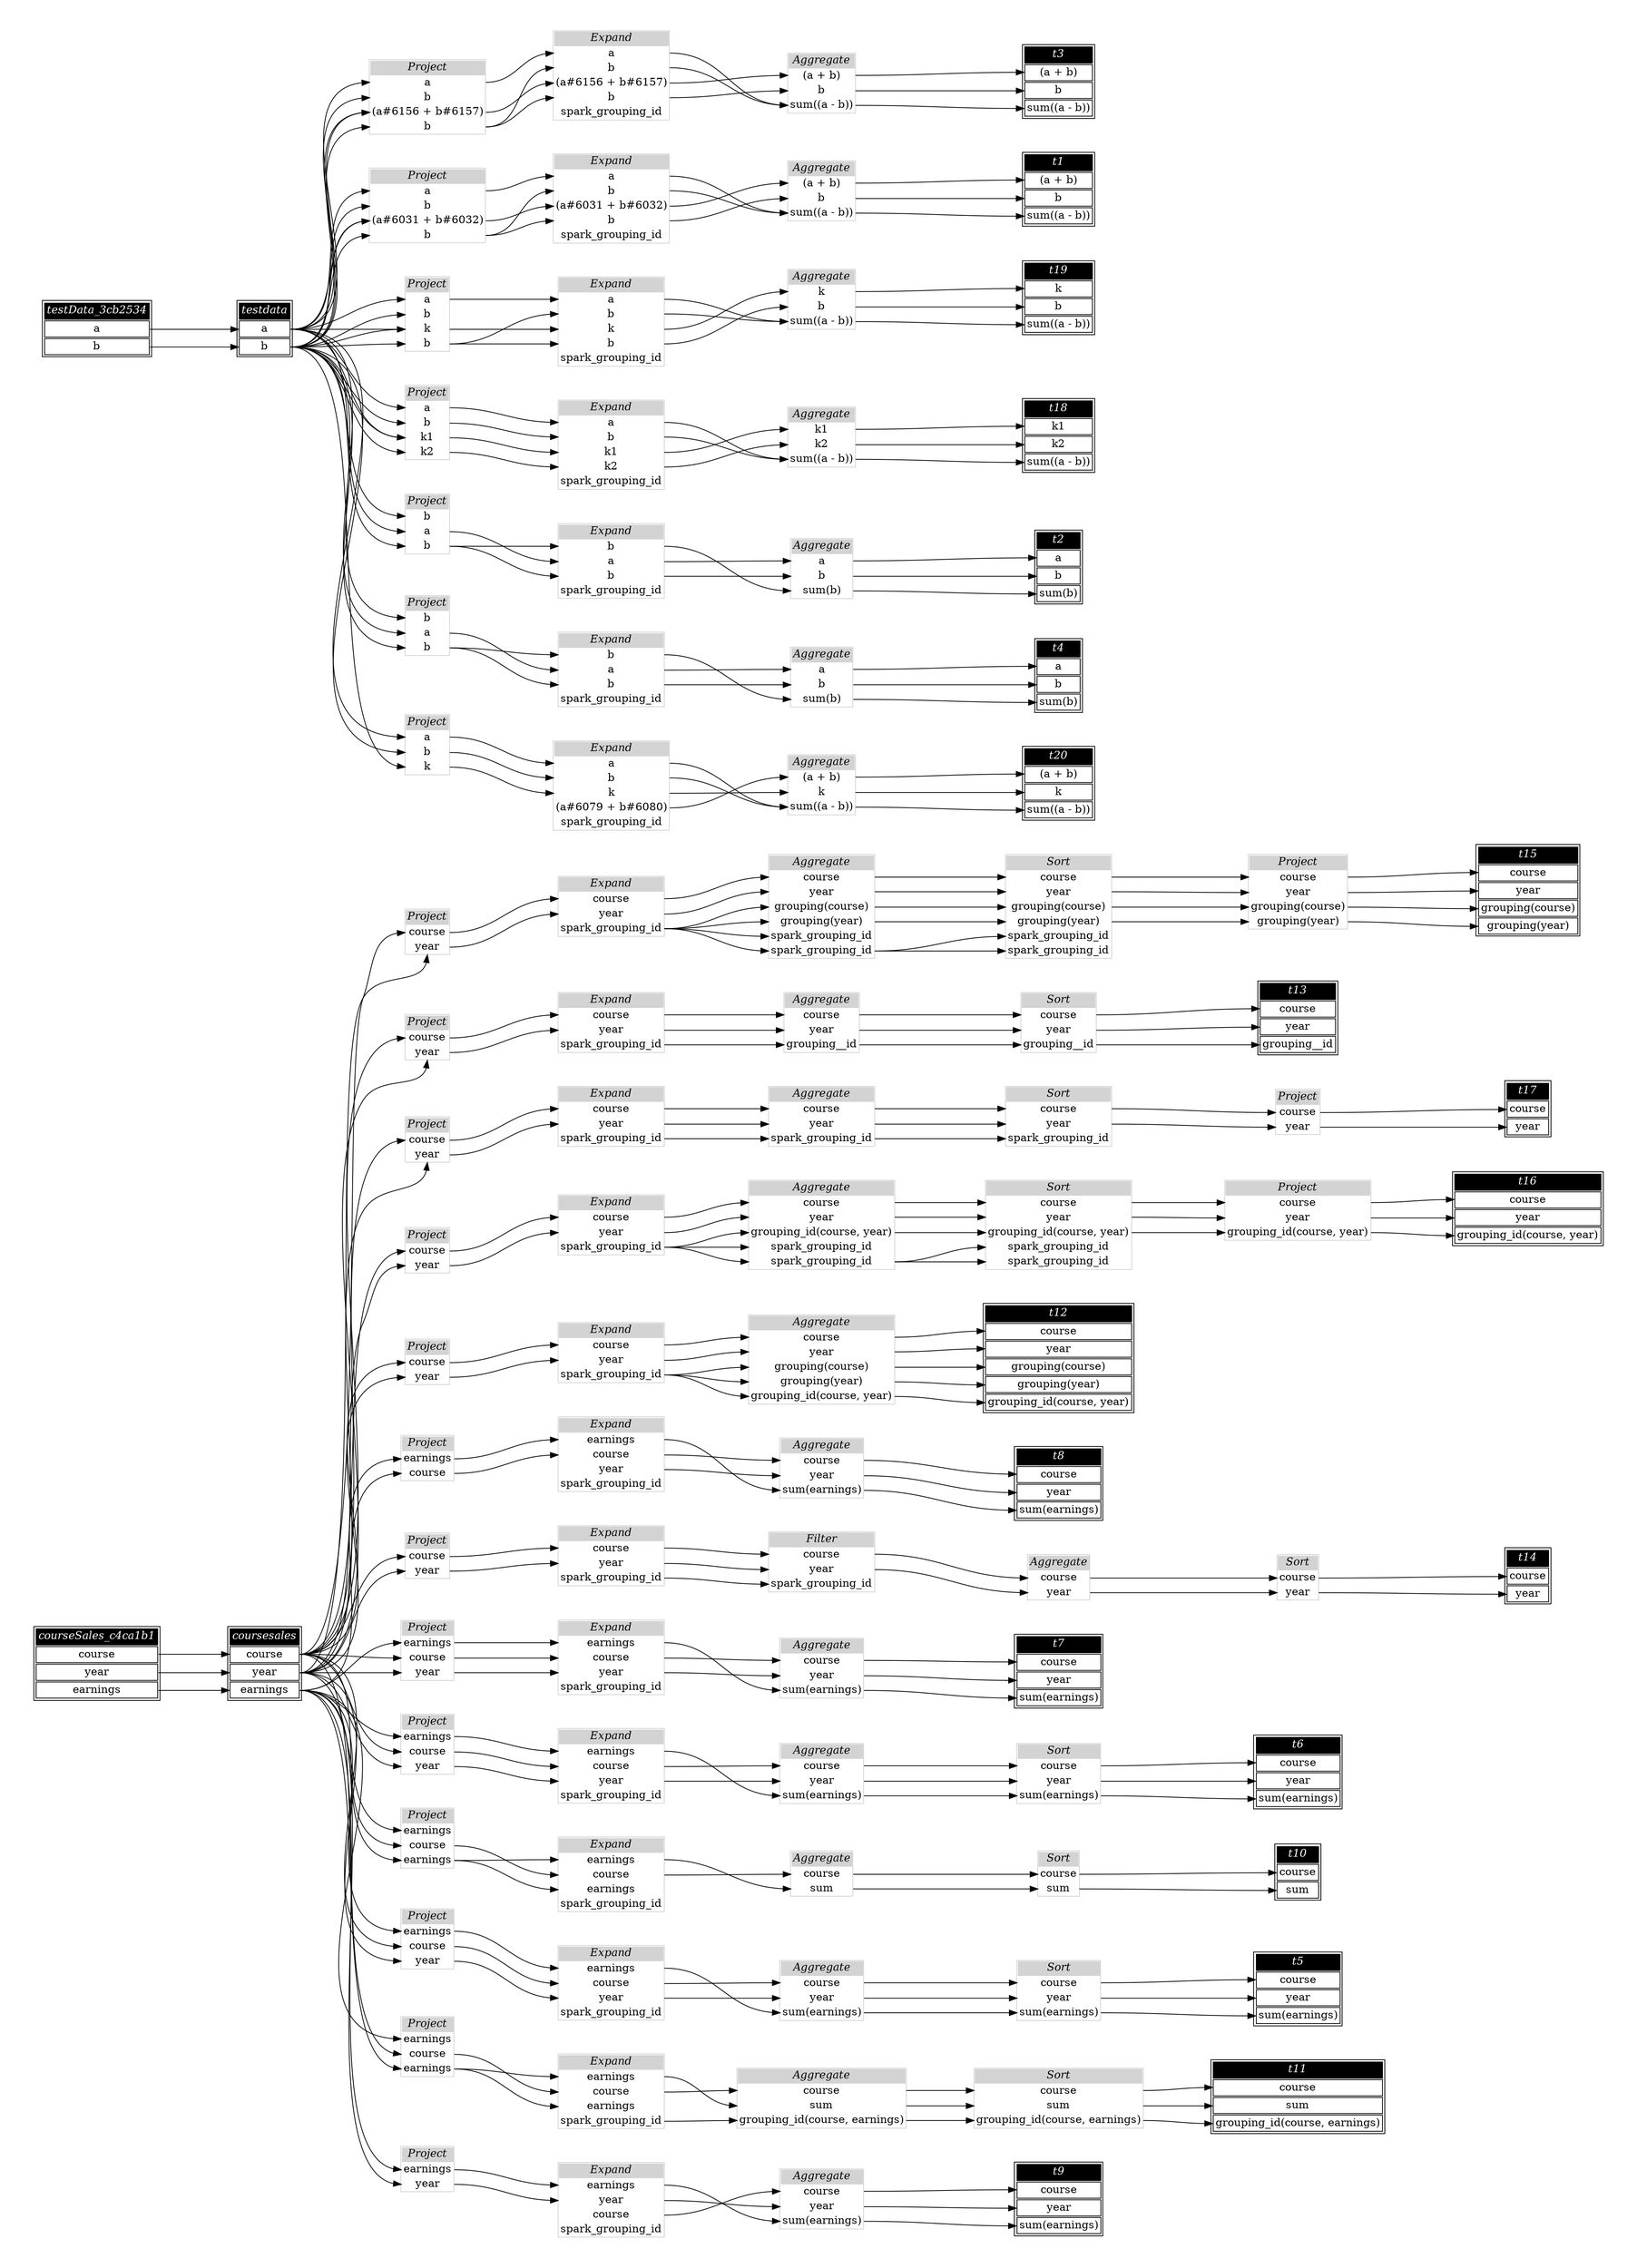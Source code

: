 // Automatically generated by SQLFlowTestSuite


digraph {
  graph [pad="0.5" nodesep="0.5" ranksep="1" fontname="Helvetica" rankdir=LR];
  node [shape=plaintext]

  
"Aggregate_05e5855" [label=<
<table color="lightgray" border="1" cellborder="0" cellspacing="0">
  <tr><td bgcolor="lightgray" port="nodeName"><i>Aggregate</i></td></tr>
  <tr><td port="0">course</td></tr>
<tr><td port="1">sum</td></tr>
</table>>];
     

"Aggregate_236dd4b" [label=<
<table color="lightgray" border="1" cellborder="0" cellspacing="0">
  <tr><td bgcolor="lightgray" port="nodeName"><i>Aggregate</i></td></tr>
  <tr><td port="0">course</td></tr>
<tr><td port="1">year</td></tr>
<tr><td port="2">sum(earnings)</td></tr>
</table>>];
     

"Aggregate_41f8f7e" [label=<
<table color="lightgray" border="1" cellborder="0" cellspacing="0">
  <tr><td bgcolor="lightgray" port="nodeName"><i>Aggregate</i></td></tr>
  <tr><td port="0">(a + b)</td></tr>
<tr><td port="1">b</td></tr>
<tr><td port="2">sum((a - b))</td></tr>
</table>>];
     

"Aggregate_4ed45e2" [label=<
<table color="lightgray" border="1" cellborder="0" cellspacing="0">
  <tr><td bgcolor="lightgray" port="nodeName"><i>Aggregate</i></td></tr>
  <tr><td port="0">course</td></tr>
<tr><td port="1">year</td></tr>
<tr><td port="2">sum(earnings)</td></tr>
</table>>];
     

"Aggregate_52f9337" [label=<
<table color="lightgray" border="1" cellborder="0" cellspacing="0">
  <tr><td bgcolor="lightgray" port="nodeName"><i>Aggregate</i></td></tr>
  <tr><td port="0">course</td></tr>
<tr><td port="1">year</td></tr>
<tr><td port="2">spark_grouping_id</td></tr>
</table>>];
     

"Aggregate_53ce552" [label=<
<table color="lightgray" border="1" cellborder="0" cellspacing="0">
  <tr><td bgcolor="lightgray" port="nodeName"><i>Aggregate</i></td></tr>
  <tr><td port="0">course</td></tr>
<tr><td port="1">sum</td></tr>
<tr><td port="2">grouping_id(course, earnings)</td></tr>
</table>>];
     

"Aggregate_584abbc" [label=<
<table color="lightgray" border="1" cellborder="0" cellspacing="0">
  <tr><td bgcolor="lightgray" port="nodeName"><i>Aggregate</i></td></tr>
  <tr><td port="0">course</td></tr>
<tr><td port="1">year</td></tr>
<tr><td port="2">grouping_id(course, year)</td></tr>
<tr><td port="3">spark_grouping_id</td></tr>
<tr><td port="4">spark_grouping_id</td></tr>
</table>>];
     

"Aggregate_5dffcdc" [label=<
<table color="lightgray" border="1" cellborder="0" cellspacing="0">
  <tr><td bgcolor="lightgray" port="nodeName"><i>Aggregate</i></td></tr>
  <tr><td port="0">(a + b)</td></tr>
<tr><td port="1">b</td></tr>
<tr><td port="2">sum((a - b))</td></tr>
</table>>];
     

"Aggregate_65936c4" [label=<
<table color="lightgray" border="1" cellborder="0" cellspacing="0">
  <tr><td bgcolor="lightgray" port="nodeName"><i>Aggregate</i></td></tr>
  <tr><td port="0">course</td></tr>
<tr><td port="1">year</td></tr>
<tr><td port="2">grouping(course)</td></tr>
<tr><td port="3">grouping(year)</td></tr>
<tr><td port="4">grouping_id(course, year)</td></tr>
</table>>];
     

"Aggregate_72c831d" [label=<
<table color="lightgray" border="1" cellborder="0" cellspacing="0">
  <tr><td bgcolor="lightgray" port="nodeName"><i>Aggregate</i></td></tr>
  <tr><td port="0">course</td></tr>
<tr><td port="1">year</td></tr>
<tr><td port="2">grouping(course)</td></tr>
<tr><td port="3">grouping(year)</td></tr>
<tr><td port="4">spark_grouping_id</td></tr>
<tr><td port="5">spark_grouping_id</td></tr>
</table>>];
     

"Aggregate_740da36" [label=<
<table color="lightgray" border="1" cellborder="0" cellspacing="0">
  <tr><td bgcolor="lightgray" port="nodeName"><i>Aggregate</i></td></tr>
  <tr><td port="0">(a + b)</td></tr>
<tr><td port="1">k</td></tr>
<tr><td port="2">sum((a - b))</td></tr>
</table>>];
     

"Aggregate_74f5122" [label=<
<table color="lightgray" border="1" cellborder="0" cellspacing="0">
  <tr><td bgcolor="lightgray" port="nodeName"><i>Aggregate</i></td></tr>
  <tr><td port="0">course</td></tr>
<tr><td port="1">year</td></tr>
<tr><td port="2">sum(earnings)</td></tr>
</table>>];
     

"Aggregate_831f326" [label=<
<table color="lightgray" border="1" cellborder="0" cellspacing="0">
  <tr><td bgcolor="lightgray" port="nodeName"><i>Aggregate</i></td></tr>
  <tr><td port="0">course</td></tr>
<tr><td port="1">year</td></tr>
<tr><td port="2">grouping__id</td></tr>
</table>>];
     

"Aggregate_8a6c360" [label=<
<table color="lightgray" border="1" cellborder="0" cellspacing="0">
  <tr><td bgcolor="lightgray" port="nodeName"><i>Aggregate</i></td></tr>
  <tr><td port="0">course</td></tr>
<tr><td port="1">year</td></tr>
</table>>];
     

"Aggregate_8f76945" [label=<
<table color="lightgray" border="1" cellborder="0" cellspacing="0">
  <tr><td bgcolor="lightgray" port="nodeName"><i>Aggregate</i></td></tr>
  <tr><td port="0">a</td></tr>
<tr><td port="1">b</td></tr>
<tr><td port="2">sum(b)</td></tr>
</table>>];
     

"Aggregate_c53fe57" [label=<
<table color="lightgray" border="1" cellborder="0" cellspacing="0">
  <tr><td bgcolor="lightgray" port="nodeName"><i>Aggregate</i></td></tr>
  <tr><td port="0">k1</td></tr>
<tr><td port="1">k2</td></tr>
<tr><td port="2">sum((a - b))</td></tr>
</table>>];
     

"Aggregate_cc2e835" [label=<
<table color="lightgray" border="1" cellborder="0" cellspacing="0">
  <tr><td bgcolor="lightgray" port="nodeName"><i>Aggregate</i></td></tr>
  <tr><td port="0">course</td></tr>
<tr><td port="1">year</td></tr>
<tr><td port="2">sum(earnings)</td></tr>
</table>>];
     

"Aggregate_e315445" [label=<
<table color="lightgray" border="1" cellborder="0" cellspacing="0">
  <tr><td bgcolor="lightgray" port="nodeName"><i>Aggregate</i></td></tr>
  <tr><td port="0">course</td></tr>
<tr><td port="1">year</td></tr>
<tr><td port="2">sum(earnings)</td></tr>
</table>>];
     

"Aggregate_e372171" [label=<
<table color="lightgray" border="1" cellborder="0" cellspacing="0">
  <tr><td bgcolor="lightgray" port="nodeName"><i>Aggregate</i></td></tr>
  <tr><td port="0">k</td></tr>
<tr><td port="1">b</td></tr>
<tr><td port="2">sum((a - b))</td></tr>
</table>>];
     

"Aggregate_f18eee8" [label=<
<table color="lightgray" border="1" cellborder="0" cellspacing="0">
  <tr><td bgcolor="lightgray" port="nodeName"><i>Aggregate</i></td></tr>
  <tr><td port="0">a</td></tr>
<tr><td port="1">b</td></tr>
<tr><td port="2">sum(b)</td></tr>
</table>>];
     

"Expand_16fefdf" [label=<
<table color="lightgray" border="1" cellborder="0" cellspacing="0">
  <tr><td bgcolor="lightgray" port="nodeName"><i>Expand</i></td></tr>
  <tr><td port="0">course</td></tr>
<tr><td port="1">year</td></tr>
<tr><td port="2">spark_grouping_id</td></tr>
</table>>];
     

"Expand_3820d04" [label=<
<table color="lightgray" border="1" cellborder="0" cellspacing="0">
  <tr><td bgcolor="lightgray" port="nodeName"><i>Expand</i></td></tr>
  <tr><td port="0">b</td></tr>
<tr><td port="1">a</td></tr>
<tr><td port="2">b</td></tr>
<tr><td port="3">spark_grouping_id</td></tr>
</table>>];
     

"Expand_38f0be2" [label=<
<table color="lightgray" border="1" cellborder="0" cellspacing="0">
  <tr><td bgcolor="lightgray" port="nodeName"><i>Expand</i></td></tr>
  <tr><td port="0">earnings</td></tr>
<tr><td port="1">course</td></tr>
<tr><td port="2">earnings</td></tr>
<tr><td port="3">spark_grouping_id</td></tr>
</table>>];
     

"Expand_42e5c74" [label=<
<table color="lightgray" border="1" cellborder="0" cellspacing="0">
  <tr><td bgcolor="lightgray" port="nodeName"><i>Expand</i></td></tr>
  <tr><td port="0">a</td></tr>
<tr><td port="1">b</td></tr>
<tr><td port="2">k</td></tr>
<tr><td port="3">(a#6079 + b#6080)</td></tr>
<tr><td port="4">spark_grouping_id</td></tr>
</table>>];
     

"Expand_51574c1" [label=<
<table color="lightgray" border="1" cellborder="0" cellspacing="0">
  <tr><td bgcolor="lightgray" port="nodeName"><i>Expand</i></td></tr>
  <tr><td port="0">a</td></tr>
<tr><td port="1">b</td></tr>
<tr><td port="2">(a#6031 + b#6032)</td></tr>
<tr><td port="3">b</td></tr>
<tr><td port="4">spark_grouping_id</td></tr>
</table>>];
     

"Expand_5d5349c" [label=<
<table color="lightgray" border="1" cellborder="0" cellspacing="0">
  <tr><td bgcolor="lightgray" port="nodeName"><i>Expand</i></td></tr>
  <tr><td port="0">earnings</td></tr>
<tr><td port="1">year</td></tr>
<tr><td port="2">course</td></tr>
<tr><td port="3">spark_grouping_id</td></tr>
</table>>];
     

"Expand_6480479" [label=<
<table color="lightgray" border="1" cellborder="0" cellspacing="0">
  <tr><td bgcolor="lightgray" port="nodeName"><i>Expand</i></td></tr>
  <tr><td port="0">earnings</td></tr>
<tr><td port="1">course</td></tr>
<tr><td port="2">earnings</td></tr>
<tr><td port="3">spark_grouping_id</td></tr>
</table>>];
     

"Expand_6bcfb87" [label=<
<table color="lightgray" border="1" cellborder="0" cellspacing="0">
  <tr><td bgcolor="lightgray" port="nodeName"><i>Expand</i></td></tr>
  <tr><td port="0">earnings</td></tr>
<tr><td port="1">course</td></tr>
<tr><td port="2">year</td></tr>
<tr><td port="3">spark_grouping_id</td></tr>
</table>>];
     

"Expand_6f706de" [label=<
<table color="lightgray" border="1" cellborder="0" cellspacing="0">
  <tr><td bgcolor="lightgray" port="nodeName"><i>Expand</i></td></tr>
  <tr><td port="0">a</td></tr>
<tr><td port="1">b</td></tr>
<tr><td port="2">k1</td></tr>
<tr><td port="3">k2</td></tr>
<tr><td port="4">spark_grouping_id</td></tr>
</table>>];
     

"Expand_7c29118" [label=<
<table color="lightgray" border="1" cellborder="0" cellspacing="0">
  <tr><td bgcolor="lightgray" port="nodeName"><i>Expand</i></td></tr>
  <tr><td port="0">earnings</td></tr>
<tr><td port="1">course</td></tr>
<tr><td port="2">year</td></tr>
<tr><td port="3">spark_grouping_id</td></tr>
</table>>];
     

"Expand_7c2dbbe" [label=<
<table color="lightgray" border="1" cellborder="0" cellspacing="0">
  <tr><td bgcolor="lightgray" port="nodeName"><i>Expand</i></td></tr>
  <tr><td port="0">course</td></tr>
<tr><td port="1">year</td></tr>
<tr><td port="2">spark_grouping_id</td></tr>
</table>>];
     

"Expand_82a7811" [label=<
<table color="lightgray" border="1" cellborder="0" cellspacing="0">
  <tr><td bgcolor="lightgray" port="nodeName"><i>Expand</i></td></tr>
  <tr><td port="0">course</td></tr>
<tr><td port="1">year</td></tr>
<tr><td port="2">spark_grouping_id</td></tr>
</table>>];
     

"Expand_9f56288" [label=<
<table color="lightgray" border="1" cellborder="0" cellspacing="0">
  <tr><td bgcolor="lightgray" port="nodeName"><i>Expand</i></td></tr>
  <tr><td port="0">course</td></tr>
<tr><td port="1">year</td></tr>
<tr><td port="2">spark_grouping_id</td></tr>
</table>>];
     

"Expand_bceb271" [label=<
<table color="lightgray" border="1" cellborder="0" cellspacing="0">
  <tr><td bgcolor="lightgray" port="nodeName"><i>Expand</i></td></tr>
  <tr><td port="0">earnings</td></tr>
<tr><td port="1">course</td></tr>
<tr><td port="2">year</td></tr>
<tr><td port="3">spark_grouping_id</td></tr>
</table>>];
     

"Expand_d698612" [label=<
<table color="lightgray" border="1" cellborder="0" cellspacing="0">
  <tr><td bgcolor="lightgray" port="nodeName"><i>Expand</i></td></tr>
  <tr><td port="0">a</td></tr>
<tr><td port="1">b</td></tr>
<tr><td port="2">k</td></tr>
<tr><td port="3">b</td></tr>
<tr><td port="4">spark_grouping_id</td></tr>
</table>>];
     

"Expand_da4d23b" [label=<
<table color="lightgray" border="1" cellborder="0" cellspacing="0">
  <tr><td bgcolor="lightgray" port="nodeName"><i>Expand</i></td></tr>
  <tr><td port="0">a</td></tr>
<tr><td port="1">b</td></tr>
<tr><td port="2">(a#6156 + b#6157)</td></tr>
<tr><td port="3">b</td></tr>
<tr><td port="4">spark_grouping_id</td></tr>
</table>>];
     

"Expand_f3ed4e4" [label=<
<table color="lightgray" border="1" cellborder="0" cellspacing="0">
  <tr><td bgcolor="lightgray" port="nodeName"><i>Expand</i></td></tr>
  <tr><td port="0">course</td></tr>
<tr><td port="1">year</td></tr>
<tr><td port="2">spark_grouping_id</td></tr>
</table>>];
     

"Expand_f4ede8a" [label=<
<table color="lightgray" border="1" cellborder="0" cellspacing="0">
  <tr><td bgcolor="lightgray" port="nodeName"><i>Expand</i></td></tr>
  <tr><td port="0">earnings</td></tr>
<tr><td port="1">course</td></tr>
<tr><td port="2">year</td></tr>
<tr><td port="3">spark_grouping_id</td></tr>
</table>>];
     

"Expand_fa50dd4" [label=<
<table color="lightgray" border="1" cellborder="0" cellspacing="0">
  <tr><td bgcolor="lightgray" port="nodeName"><i>Expand</i></td></tr>
  <tr><td port="0">b</td></tr>
<tr><td port="1">a</td></tr>
<tr><td port="2">b</td></tr>
<tr><td port="3">spark_grouping_id</td></tr>
</table>>];
     

"Expand_fc51a68" [label=<
<table color="lightgray" border="1" cellborder="0" cellspacing="0">
  <tr><td bgcolor="lightgray" port="nodeName"><i>Expand</i></td></tr>
  <tr><td port="0">course</td></tr>
<tr><td port="1">year</td></tr>
<tr><td port="2">spark_grouping_id</td></tr>
</table>>];
     

"Filter_ce72cba" [label=<
<table color="lightgray" border="1" cellborder="0" cellspacing="0">
  <tr><td bgcolor="lightgray" port="nodeName"><i>Filter</i></td></tr>
  <tr><td port="0">course</td></tr>
<tr><td port="1">year</td></tr>
<tr><td port="2">spark_grouping_id</td></tr>
</table>>];
     

"Project_013ce7c" [label=<
<table color="lightgray" border="1" cellborder="0" cellspacing="0">
  <tr><td bgcolor="lightgray" port="nodeName"><i>Project</i></td></tr>
  <tr><td port="0">course</td></tr>
<tr><td port="1">year</td></tr>
</table>>];
     

"Project_2f0b661" [label=<
<table color="lightgray" border="1" cellborder="0" cellspacing="0">
  <tr><td bgcolor="lightgray" port="nodeName"><i>Project</i></td></tr>
  <tr><td port="0">course</td></tr>
<tr><td port="1">year</td></tr>
<tr><td port="2">grouping(course)</td></tr>
<tr><td port="3">grouping(year)</td></tr>
</table>>];
     

"Project_3077680" [label=<
<table color="lightgray" border="1" cellborder="0" cellspacing="0">
  <tr><td bgcolor="lightgray" port="nodeName"><i>Project</i></td></tr>
  <tr><td port="0">a</td></tr>
<tr><td port="1">b</td></tr>
<tr><td port="2">(a#6156 + b#6157)</td></tr>
<tr><td port="3">b</td></tr>
</table>>];
     

"Project_34612e6" [label=<
<table color="lightgray" border="1" cellborder="0" cellspacing="0">
  <tr><td bgcolor="lightgray" port="nodeName"><i>Project</i></td></tr>
  <tr><td port="0">course</td></tr>
<tr><td port="1">year</td></tr>
<tr><td port="2">grouping_id(course, year)</td></tr>
</table>>];
     

"Project_3507ea7" [label=<
<table color="lightgray" border="1" cellborder="0" cellspacing="0">
  <tr><td bgcolor="lightgray" port="nodeName"><i>Project</i></td></tr>
  <tr><td port="0">earnings</td></tr>
<tr><td port="1">course</td></tr>
<tr><td port="2">earnings</td></tr>
</table>>];
     

"Project_45987e4" [label=<
<table color="lightgray" border="1" cellborder="0" cellspacing="0">
  <tr><td bgcolor="lightgray" port="nodeName"><i>Project</i></td></tr>
  <tr><td port="0">a</td></tr>
<tr><td port="1">b</td></tr>
<tr><td port="2">(a#6031 + b#6032)</td></tr>
<tr><td port="3">b</td></tr>
</table>>];
     

"Project_4bf8a42" [label=<
<table color="lightgray" border="1" cellborder="0" cellspacing="0">
  <tr><td bgcolor="lightgray" port="nodeName"><i>Project</i></td></tr>
  <tr><td port="0">earnings</td></tr>
<tr><td port="1">course</td></tr>
</table>>];
     

"Project_5e47247" [label=<
<table color="lightgray" border="1" cellborder="0" cellspacing="0">
  <tr><td bgcolor="lightgray" port="nodeName"><i>Project</i></td></tr>
  <tr><td port="0">course</td></tr>
<tr><td port="1">year</td></tr>
</table>>];
     

"Project_64ddb27" [label=<
<table color="lightgray" border="1" cellborder="0" cellspacing="0">
  <tr><td bgcolor="lightgray" port="nodeName"><i>Project</i></td></tr>
  <tr><td port="0">a</td></tr>
<tr><td port="1">b</td></tr>
<tr><td port="2">k</td></tr>
<tr><td port="3">b</td></tr>
</table>>];
     

"Project_680486f" [label=<
<table color="lightgray" border="1" cellborder="0" cellspacing="0">
  <tr><td bgcolor="lightgray" port="nodeName"><i>Project</i></td></tr>
  <tr><td port="0">earnings</td></tr>
<tr><td port="1">course</td></tr>
<tr><td port="2">year</td></tr>
</table>>];
     

"Project_7ac8700" [label=<
<table color="lightgray" border="1" cellborder="0" cellspacing="0">
  <tr><td bgcolor="lightgray" port="nodeName"><i>Project</i></td></tr>
  <tr><td port="0">course</td></tr>
<tr><td port="1">year</td></tr>
</table>>];
     

"Project_85a6f4b" [label=<
<table color="lightgray" border="1" cellborder="0" cellspacing="0">
  <tr><td bgcolor="lightgray" port="nodeName"><i>Project</i></td></tr>
  <tr><td port="0">course</td></tr>
<tr><td port="1">year</td></tr>
</table>>];
     

"Project_85f3c23" [label=<
<table color="lightgray" border="1" cellborder="0" cellspacing="0">
  <tr><td bgcolor="lightgray" port="nodeName"><i>Project</i></td></tr>
  <tr><td port="0">earnings</td></tr>
<tr><td port="1">course</td></tr>
<tr><td port="2">earnings</td></tr>
</table>>];
     

"Project_86b3607" [label=<
<table color="lightgray" border="1" cellborder="0" cellspacing="0">
  <tr><td bgcolor="lightgray" port="nodeName"><i>Project</i></td></tr>
  <tr><td port="0">a</td></tr>
<tr><td port="1">b</td></tr>
<tr><td port="2">k1</td></tr>
<tr><td port="3">k2</td></tr>
</table>>];
     

"Project_9187e2e" [label=<
<table color="lightgray" border="1" cellborder="0" cellspacing="0">
  <tr><td bgcolor="lightgray" port="nodeName"><i>Project</i></td></tr>
  <tr><td port="0">course</td></tr>
<tr><td port="1">year</td></tr>
</table>>];
     

"Project_9c4fe99" [label=<
<table color="lightgray" border="1" cellborder="0" cellspacing="0">
  <tr><td bgcolor="lightgray" port="nodeName"><i>Project</i></td></tr>
  <tr><td port="0">course</td></tr>
<tr><td port="1">year</td></tr>
</table>>];
     

"Project_a075c33" [label=<
<table color="lightgray" border="1" cellborder="0" cellspacing="0">
  <tr><td bgcolor="lightgray" port="nodeName"><i>Project</i></td></tr>
  <tr><td port="0">earnings</td></tr>
<tr><td port="1">course</td></tr>
<tr><td port="2">year</td></tr>
</table>>];
     

"Project_b6a1362" [label=<
<table color="lightgray" border="1" cellborder="0" cellspacing="0">
  <tr><td bgcolor="lightgray" port="nodeName"><i>Project</i></td></tr>
  <tr><td port="0">course</td></tr>
<tr><td port="1">year</td></tr>
</table>>];
     

"Project_cd4eda3" [label=<
<table color="lightgray" border="1" cellborder="0" cellspacing="0">
  <tr><td bgcolor="lightgray" port="nodeName"><i>Project</i></td></tr>
  <tr><td port="0">b</td></tr>
<tr><td port="1">a</td></tr>
<tr><td port="2">b</td></tr>
</table>>];
     

"Project_ce010d5" [label=<
<table color="lightgray" border="1" cellborder="0" cellspacing="0">
  <tr><td bgcolor="lightgray" port="nodeName"><i>Project</i></td></tr>
  <tr><td port="0">earnings</td></tr>
<tr><td port="1">course</td></tr>
<tr><td port="2">year</td></tr>
</table>>];
     

"Project_e4cfebf" [label=<
<table color="lightgray" border="1" cellborder="0" cellspacing="0">
  <tr><td bgcolor="lightgray" port="nodeName"><i>Project</i></td></tr>
  <tr><td port="0">earnings</td></tr>
<tr><td port="1">year</td></tr>
</table>>];
     

"Project_eefc8a3" [label=<
<table color="lightgray" border="1" cellborder="0" cellspacing="0">
  <tr><td bgcolor="lightgray" port="nodeName"><i>Project</i></td></tr>
  <tr><td port="0">b</td></tr>
<tr><td port="1">a</td></tr>
<tr><td port="2">b</td></tr>
</table>>];
     

"Project_f9741f2" [label=<
<table color="lightgray" border="1" cellborder="0" cellspacing="0">
  <tr><td bgcolor="lightgray" port="nodeName"><i>Project</i></td></tr>
  <tr><td port="0">a</td></tr>
<tr><td port="1">b</td></tr>
<tr><td port="2">k</td></tr>
</table>>];
     

"Sort_201af2e" [label=<
<table color="lightgray" border="1" cellborder="0" cellspacing="0">
  <tr><td bgcolor="lightgray" port="nodeName"><i>Sort</i></td></tr>
  <tr><td port="0">course</td></tr>
<tr><td port="1">year</td></tr>
<tr><td port="2">spark_grouping_id</td></tr>
</table>>];
     

"Sort_34ca3d9" [label=<
<table color="lightgray" border="1" cellborder="0" cellspacing="0">
  <tr><td bgcolor="lightgray" port="nodeName"><i>Sort</i></td></tr>
  <tr><td port="0">course</td></tr>
<tr><td port="1">sum</td></tr>
<tr><td port="2">grouping_id(course, earnings)</td></tr>
</table>>];
     

"Sort_89222f5" [label=<
<table color="lightgray" border="1" cellborder="0" cellspacing="0">
  <tr><td bgcolor="lightgray" port="nodeName"><i>Sort</i></td></tr>
  <tr><td port="0">course</td></tr>
<tr><td port="1">year</td></tr>
<tr><td port="2">sum(earnings)</td></tr>
</table>>];
     

"Sort_96fc9d4" [label=<
<table color="lightgray" border="1" cellborder="0" cellspacing="0">
  <tr><td bgcolor="lightgray" port="nodeName"><i>Sort</i></td></tr>
  <tr><td port="0">course</td></tr>
<tr><td port="1">year</td></tr>
<tr><td port="2">grouping_id(course, year)</td></tr>
<tr><td port="3">spark_grouping_id</td></tr>
<tr><td port="4">spark_grouping_id</td></tr>
</table>>];
     

"Sort_9d6a0f6" [label=<
<table color="lightgray" border="1" cellborder="0" cellspacing="0">
  <tr><td bgcolor="lightgray" port="nodeName"><i>Sort</i></td></tr>
  <tr><td port="0">course</td></tr>
<tr><td port="1">year</td></tr>
<tr><td port="2">sum(earnings)</td></tr>
</table>>];
     

"Sort_a1cd712" [label=<
<table color="lightgray" border="1" cellborder="0" cellspacing="0">
  <tr><td bgcolor="lightgray" port="nodeName"><i>Sort</i></td></tr>
  <tr><td port="0">course</td></tr>
<tr><td port="1">year</td></tr>
<tr><td port="2">grouping__id</td></tr>
</table>>];
     

"Sort_c789ce1" [label=<
<table color="lightgray" border="1" cellborder="0" cellspacing="0">
  <tr><td bgcolor="lightgray" port="nodeName"><i>Sort</i></td></tr>
  <tr><td port="0">course</td></tr>
<tr><td port="1">year</td></tr>
<tr><td port="2">grouping(course)</td></tr>
<tr><td port="3">grouping(year)</td></tr>
<tr><td port="4">spark_grouping_id</td></tr>
<tr><td port="5">spark_grouping_id</td></tr>
</table>>];
     

"Sort_defc9d8" [label=<
<table color="lightgray" border="1" cellborder="0" cellspacing="0">
  <tr><td bgcolor="lightgray" port="nodeName"><i>Sort</i></td></tr>
  <tr><td port="0">course</td></tr>
<tr><td port="1">year</td></tr>
</table>>];
     

"Sort_e38bd82" [label=<
<table color="lightgray" border="1" cellborder="0" cellspacing="0">
  <tr><td bgcolor="lightgray" port="nodeName"><i>Sort</i></td></tr>
  <tr><td port="0">course</td></tr>
<tr><td port="1">sum</td></tr>
</table>>];
     

"courseSales_c4ca1b1" [color="black" label=<
<table>
  <tr><td bgcolor="black" port="nodeName"><i><font color="white">courseSales_c4ca1b1</font></i></td></tr>
  <tr><td port="0">course</td></tr>
<tr><td port="1">year</td></tr>
<tr><td port="2">earnings</td></tr>
</table>>];
     

"coursesales" [color="black" label=<
<table>
  <tr><td bgcolor="black" port="nodeName"><i><font color="white">coursesales</font></i></td></tr>
  <tr><td port="0">course</td></tr>
<tr><td port="1">year</td></tr>
<tr><td port="2">earnings</td></tr>
</table>>];
     

"t1" [color="black" label=<
<table>
  <tr><td bgcolor="black" port="nodeName"><i><font color="white">t1</font></i></td></tr>
  <tr><td port="0">(a + b)</td></tr>
<tr><td port="1">b</td></tr>
<tr><td port="2">sum((a - b))</td></tr>
</table>>];
     

"t10" [color="black" label=<
<table>
  <tr><td bgcolor="black" port="nodeName"><i><font color="white">t10</font></i></td></tr>
  <tr><td port="0">course</td></tr>
<tr><td port="1">sum</td></tr>
</table>>];
     

"t11" [color="black" label=<
<table>
  <tr><td bgcolor="black" port="nodeName"><i><font color="white">t11</font></i></td></tr>
  <tr><td port="0">course</td></tr>
<tr><td port="1">sum</td></tr>
<tr><td port="2">grouping_id(course, earnings)</td></tr>
</table>>];
     

"t12" [color="black" label=<
<table>
  <tr><td bgcolor="black" port="nodeName"><i><font color="white">t12</font></i></td></tr>
  <tr><td port="0">course</td></tr>
<tr><td port="1">year</td></tr>
<tr><td port="2">grouping(course)</td></tr>
<tr><td port="3">grouping(year)</td></tr>
<tr><td port="4">grouping_id(course, year)</td></tr>
</table>>];
     

"t13" [color="black" label=<
<table>
  <tr><td bgcolor="black" port="nodeName"><i><font color="white">t13</font></i></td></tr>
  <tr><td port="0">course</td></tr>
<tr><td port="1">year</td></tr>
<tr><td port="2">grouping__id</td></tr>
</table>>];
     

"t14" [color="black" label=<
<table>
  <tr><td bgcolor="black" port="nodeName"><i><font color="white">t14</font></i></td></tr>
  <tr><td port="0">course</td></tr>
<tr><td port="1">year</td></tr>
</table>>];
     

"t15" [color="black" label=<
<table>
  <tr><td bgcolor="black" port="nodeName"><i><font color="white">t15</font></i></td></tr>
  <tr><td port="0">course</td></tr>
<tr><td port="1">year</td></tr>
<tr><td port="2">grouping(course)</td></tr>
<tr><td port="3">grouping(year)</td></tr>
</table>>];
     

"t16" [color="black" label=<
<table>
  <tr><td bgcolor="black" port="nodeName"><i><font color="white">t16</font></i></td></tr>
  <tr><td port="0">course</td></tr>
<tr><td port="1">year</td></tr>
<tr><td port="2">grouping_id(course, year)</td></tr>
</table>>];
     

"t17" [color="black" label=<
<table>
  <tr><td bgcolor="black" port="nodeName"><i><font color="white">t17</font></i></td></tr>
  <tr><td port="0">course</td></tr>
<tr><td port="1">year</td></tr>
</table>>];
     

"t18" [color="black" label=<
<table>
  <tr><td bgcolor="black" port="nodeName"><i><font color="white">t18</font></i></td></tr>
  <tr><td port="0">k1</td></tr>
<tr><td port="1">k2</td></tr>
<tr><td port="2">sum((a - b))</td></tr>
</table>>];
     

"t19" [color="black" label=<
<table>
  <tr><td bgcolor="black" port="nodeName"><i><font color="white">t19</font></i></td></tr>
  <tr><td port="0">k</td></tr>
<tr><td port="1">b</td></tr>
<tr><td port="2">sum((a - b))</td></tr>
</table>>];
     

"t2" [color="black" label=<
<table>
  <tr><td bgcolor="black" port="nodeName"><i><font color="white">t2</font></i></td></tr>
  <tr><td port="0">a</td></tr>
<tr><td port="1">b</td></tr>
<tr><td port="2">sum(b)</td></tr>
</table>>];
     

"t20" [color="black" label=<
<table>
  <tr><td bgcolor="black" port="nodeName"><i><font color="white">t20</font></i></td></tr>
  <tr><td port="0">(a + b)</td></tr>
<tr><td port="1">k</td></tr>
<tr><td port="2">sum((a - b))</td></tr>
</table>>];
     

"t3" [color="black" label=<
<table>
  <tr><td bgcolor="black" port="nodeName"><i><font color="white">t3</font></i></td></tr>
  <tr><td port="0">(a + b)</td></tr>
<tr><td port="1">b</td></tr>
<tr><td port="2">sum((a - b))</td></tr>
</table>>];
     

"t4" [color="black" label=<
<table>
  <tr><td bgcolor="black" port="nodeName"><i><font color="white">t4</font></i></td></tr>
  <tr><td port="0">a</td></tr>
<tr><td port="1">b</td></tr>
<tr><td port="2">sum(b)</td></tr>
</table>>];
     

"t5" [color="black" label=<
<table>
  <tr><td bgcolor="black" port="nodeName"><i><font color="white">t5</font></i></td></tr>
  <tr><td port="0">course</td></tr>
<tr><td port="1">year</td></tr>
<tr><td port="2">sum(earnings)</td></tr>
</table>>];
     

"t6" [color="black" label=<
<table>
  <tr><td bgcolor="black" port="nodeName"><i><font color="white">t6</font></i></td></tr>
  <tr><td port="0">course</td></tr>
<tr><td port="1">year</td></tr>
<tr><td port="2">sum(earnings)</td></tr>
</table>>];
     

"t7" [color="black" label=<
<table>
  <tr><td bgcolor="black" port="nodeName"><i><font color="white">t7</font></i></td></tr>
  <tr><td port="0">course</td></tr>
<tr><td port="1">year</td></tr>
<tr><td port="2">sum(earnings)</td></tr>
</table>>];
     

"t8" [color="black" label=<
<table>
  <tr><td bgcolor="black" port="nodeName"><i><font color="white">t8</font></i></td></tr>
  <tr><td port="0">course</td></tr>
<tr><td port="1">year</td></tr>
<tr><td port="2">sum(earnings)</td></tr>
</table>>];
     

"t9" [color="black" label=<
<table>
  <tr><td bgcolor="black" port="nodeName"><i><font color="white">t9</font></i></td></tr>
  <tr><td port="0">course</td></tr>
<tr><td port="1">year</td></tr>
<tr><td port="2">sum(earnings)</td></tr>
</table>>];
     

"testData_3cb2534" [color="black" label=<
<table>
  <tr><td bgcolor="black" port="nodeName"><i><font color="white">testData_3cb2534</font></i></td></tr>
  <tr><td port="0">a</td></tr>
<tr><td port="1">b</td></tr>
</table>>];
     

"testdata" [color="black" label=<
<table>
  <tr><td bgcolor="black" port="nodeName"><i><font color="white">testdata</font></i></td></tr>
  <tr><td port="0">a</td></tr>
<tr><td port="1">b</td></tr>
</table>>];
     
  "Aggregate_05e5855":0 -> "Sort_e38bd82":0;
"Aggregate_05e5855":1 -> "Sort_e38bd82":1;
"Aggregate_236dd4b":0 -> "Sort_89222f5":0;
"Aggregate_236dd4b":1 -> "Sort_89222f5":1;
"Aggregate_236dd4b":2 -> "Sort_89222f5":2;
"Aggregate_41f8f7e":0 -> "t3":0;
"Aggregate_41f8f7e":1 -> "t3":1;
"Aggregate_41f8f7e":2 -> "t3":2;
"Aggregate_4ed45e2":0 -> "t9":0;
"Aggregate_4ed45e2":1 -> "t9":1;
"Aggregate_4ed45e2":2 -> "t9":2;
"Aggregate_52f9337":0 -> "Sort_201af2e":0;
"Aggregate_52f9337":1 -> "Sort_201af2e":1;
"Aggregate_52f9337":2 -> "Sort_201af2e":2;
"Aggregate_53ce552":0 -> "Sort_34ca3d9":0;
"Aggregate_53ce552":1 -> "Sort_34ca3d9":1;
"Aggregate_53ce552":2 -> "Sort_34ca3d9":2;
"Aggregate_584abbc":0 -> "Sort_96fc9d4":0;
"Aggregate_584abbc":1 -> "Sort_96fc9d4":1;
"Aggregate_584abbc":2 -> "Sort_96fc9d4":2;
"Aggregate_584abbc":4 -> "Sort_96fc9d4":3;
"Aggregate_584abbc":4 -> "Sort_96fc9d4":4;
"Aggregate_5dffcdc":0 -> "t1":0;
"Aggregate_5dffcdc":1 -> "t1":1;
"Aggregate_5dffcdc":2 -> "t1":2;
"Aggregate_65936c4":0 -> "t12":0;
"Aggregate_65936c4":1 -> "t12":1;
"Aggregate_65936c4":2 -> "t12":2;
"Aggregate_65936c4":3 -> "t12":3;
"Aggregate_65936c4":4 -> "t12":4;
"Aggregate_72c831d":0 -> "Sort_c789ce1":0;
"Aggregate_72c831d":1 -> "Sort_c789ce1":1;
"Aggregate_72c831d":2 -> "Sort_c789ce1":2;
"Aggregate_72c831d":3 -> "Sort_c789ce1":3;
"Aggregate_72c831d":5 -> "Sort_c789ce1":4;
"Aggregate_72c831d":5 -> "Sort_c789ce1":5;
"Aggregate_740da36":0 -> "t20":0;
"Aggregate_740da36":1 -> "t20":1;
"Aggregate_740da36":2 -> "t20":2;
"Aggregate_74f5122":0 -> "t8":0;
"Aggregate_74f5122":1 -> "t8":1;
"Aggregate_74f5122":2 -> "t8":2;
"Aggregate_831f326":0 -> "Sort_a1cd712":0;
"Aggregate_831f326":1 -> "Sort_a1cd712":1;
"Aggregate_831f326":2 -> "Sort_a1cd712":2;
"Aggregate_8a6c360":0 -> "Sort_defc9d8":0;
"Aggregate_8a6c360":1 -> "Sort_defc9d8":1;
"Aggregate_8f76945":0 -> "t4":0;
"Aggregate_8f76945":1 -> "t4":1;
"Aggregate_8f76945":2 -> "t4":2;
"Aggregate_c53fe57":0 -> "t18":0;
"Aggregate_c53fe57":1 -> "t18":1;
"Aggregate_c53fe57":2 -> "t18":2;
"Aggregate_cc2e835":0 -> "Sort_9d6a0f6":0;
"Aggregate_cc2e835":1 -> "Sort_9d6a0f6":1;
"Aggregate_cc2e835":2 -> "Sort_9d6a0f6":2;
"Aggregate_e315445":0 -> "t7":0;
"Aggregate_e315445":1 -> "t7":1;
"Aggregate_e315445":2 -> "t7":2;
"Aggregate_e372171":0 -> "t19":0;
"Aggregate_e372171":1 -> "t19":1;
"Aggregate_e372171":2 -> "t19":2;
"Aggregate_f18eee8":0 -> "t2":0;
"Aggregate_f18eee8":1 -> "t2":1;
"Aggregate_f18eee8":2 -> "t2":2;
"Expand_16fefdf":0 -> "Aggregate_72c831d":0;
"Expand_16fefdf":1 -> "Aggregate_72c831d":1;
"Expand_16fefdf":2 -> "Aggregate_72c831d":2;
"Expand_16fefdf":2 -> "Aggregate_72c831d":3;
"Expand_16fefdf":2 -> "Aggregate_72c831d":4;
"Expand_16fefdf":2 -> "Aggregate_72c831d":5;
"Expand_3820d04":0 -> "Aggregate_8f76945":2;
"Expand_3820d04":1 -> "Aggregate_8f76945":0;
"Expand_3820d04":2 -> "Aggregate_8f76945":1;
"Expand_38f0be2":0 -> "Aggregate_53ce552":1;
"Expand_38f0be2":1 -> "Aggregate_53ce552":0;
"Expand_38f0be2":3 -> "Aggregate_53ce552":2;
"Expand_42e5c74":0 -> "Aggregate_740da36":2;
"Expand_42e5c74":1 -> "Aggregate_740da36":2;
"Expand_42e5c74":2 -> "Aggregate_740da36":1;
"Expand_42e5c74":3 -> "Aggregate_740da36":0;
"Expand_51574c1":0 -> "Aggregate_5dffcdc":2;
"Expand_51574c1":1 -> "Aggregate_5dffcdc":2;
"Expand_51574c1":2 -> "Aggregate_5dffcdc":0;
"Expand_51574c1":3 -> "Aggregate_5dffcdc":1;
"Expand_5d5349c":0 -> "Aggregate_4ed45e2":2;
"Expand_5d5349c":1 -> "Aggregate_4ed45e2":1;
"Expand_5d5349c":2 -> "Aggregate_4ed45e2":0;
"Expand_6480479":0 -> "Aggregate_05e5855":1;
"Expand_6480479":1 -> "Aggregate_05e5855":0;
"Expand_6bcfb87":0 -> "Aggregate_74f5122":2;
"Expand_6bcfb87":1 -> "Aggregate_74f5122":0;
"Expand_6bcfb87":2 -> "Aggregate_74f5122":1;
"Expand_6f706de":0 -> "Aggregate_c53fe57":2;
"Expand_6f706de":1 -> "Aggregate_c53fe57":2;
"Expand_6f706de":2 -> "Aggregate_c53fe57":0;
"Expand_6f706de":3 -> "Aggregate_c53fe57":1;
"Expand_7c29118":0 -> "Aggregate_236dd4b":2;
"Expand_7c29118":1 -> "Aggregate_236dd4b":0;
"Expand_7c29118":2 -> "Aggregate_236dd4b":1;
"Expand_7c2dbbe":0 -> "Aggregate_52f9337":0;
"Expand_7c2dbbe":1 -> "Aggregate_52f9337":1;
"Expand_7c2dbbe":2 -> "Aggregate_52f9337":2;
"Expand_82a7811":0 -> "Filter_ce72cba":0;
"Expand_82a7811":1 -> "Filter_ce72cba":1;
"Expand_82a7811":2 -> "Filter_ce72cba":2;
"Expand_9f56288":0 -> "Aggregate_65936c4":0;
"Expand_9f56288":1 -> "Aggregate_65936c4":1;
"Expand_9f56288":2 -> "Aggregate_65936c4":2;
"Expand_9f56288":2 -> "Aggregate_65936c4":3;
"Expand_9f56288":2 -> "Aggregate_65936c4":4;
"Expand_bceb271":0 -> "Aggregate_cc2e835":2;
"Expand_bceb271":1 -> "Aggregate_cc2e835":0;
"Expand_bceb271":2 -> "Aggregate_cc2e835":1;
"Expand_d698612":0 -> "Aggregate_e372171":2;
"Expand_d698612":1 -> "Aggregate_e372171":2;
"Expand_d698612":2 -> "Aggregate_e372171":0;
"Expand_d698612":3 -> "Aggregate_e372171":1;
"Expand_da4d23b":0 -> "Aggregate_41f8f7e":2;
"Expand_da4d23b":1 -> "Aggregate_41f8f7e":2;
"Expand_da4d23b":2 -> "Aggregate_41f8f7e":0;
"Expand_da4d23b":3 -> "Aggregate_41f8f7e":1;
"Expand_f3ed4e4":0 -> "Aggregate_831f326":0;
"Expand_f3ed4e4":1 -> "Aggregate_831f326":1;
"Expand_f3ed4e4":2 -> "Aggregate_831f326":2;
"Expand_f4ede8a":0 -> "Aggregate_e315445":2;
"Expand_f4ede8a":1 -> "Aggregate_e315445":0;
"Expand_f4ede8a":2 -> "Aggregate_e315445":1;
"Expand_fa50dd4":0 -> "Aggregate_f18eee8":2;
"Expand_fa50dd4":1 -> "Aggregate_f18eee8":0;
"Expand_fa50dd4":2 -> "Aggregate_f18eee8":1;
"Expand_fc51a68":0 -> "Aggregate_584abbc":0;
"Expand_fc51a68":1 -> "Aggregate_584abbc":1;
"Expand_fc51a68":2 -> "Aggregate_584abbc":2;
"Expand_fc51a68":2 -> "Aggregate_584abbc":3;
"Expand_fc51a68":2 -> "Aggregate_584abbc":4;
"Filter_ce72cba":0 -> "Aggregate_8a6c360":0;
"Filter_ce72cba":1 -> "Aggregate_8a6c360":1;
"Project_013ce7c":0 -> "Expand_9f56288":0;
"Project_013ce7c":1 -> "Expand_9f56288":1;
"Project_2f0b661":0 -> "t15":0;
"Project_2f0b661":1 -> "t15":1;
"Project_2f0b661":2 -> "t15":2;
"Project_2f0b661":3 -> "t15":3;
"Project_3077680":0 -> "Expand_da4d23b":0;
"Project_3077680":2 -> "Expand_da4d23b":2;
"Project_3077680":3 -> "Expand_da4d23b":1;
"Project_3077680":3 -> "Expand_da4d23b":3;
"Project_34612e6":0 -> "t16":0;
"Project_34612e6":1 -> "t16":1;
"Project_34612e6":2 -> "t16":2;
"Project_3507ea7":1 -> "Expand_38f0be2":1;
"Project_3507ea7":2 -> "Expand_38f0be2":0;
"Project_3507ea7":2 -> "Expand_38f0be2":2;
"Project_45987e4":0 -> "Expand_51574c1":0;
"Project_45987e4":2 -> "Expand_51574c1":2;
"Project_45987e4":3 -> "Expand_51574c1":1;
"Project_45987e4":3 -> "Expand_51574c1":3;
"Project_4bf8a42":0 -> "Expand_6bcfb87":0;
"Project_4bf8a42":1 -> "Expand_6bcfb87":1;
"Project_5e47247":0 -> "Expand_82a7811":0;
"Project_5e47247":1 -> "Expand_82a7811":1;
"Project_64ddb27":0 -> "Expand_d698612":0;
"Project_64ddb27":2 -> "Expand_d698612":2;
"Project_64ddb27":3 -> "Expand_d698612":1;
"Project_64ddb27":3 -> "Expand_d698612":3;
"Project_680486f":0 -> "Expand_7c29118":0;
"Project_680486f":1 -> "Expand_7c29118":1;
"Project_680486f":2 -> "Expand_7c29118":2;
"Project_7ac8700":0 -> "t17":0;
"Project_7ac8700":1 -> "t17":1;
"Project_85a6f4b":0 -> "Expand_16fefdf":0;
"Project_85a6f4b":1 -> "Expand_16fefdf":1;
"Project_85f3c23":1 -> "Expand_6480479":1;
"Project_85f3c23":2 -> "Expand_6480479":0;
"Project_85f3c23":2 -> "Expand_6480479":2;
"Project_86b3607":0 -> "Expand_6f706de":0;
"Project_86b3607":1 -> "Expand_6f706de":1;
"Project_86b3607":2 -> "Expand_6f706de":2;
"Project_86b3607":3 -> "Expand_6f706de":3;
"Project_9187e2e":0 -> "Expand_f3ed4e4":0;
"Project_9187e2e":1 -> "Expand_f3ed4e4":1;
"Project_9c4fe99":0 -> "Expand_7c2dbbe":0;
"Project_9c4fe99":1 -> "Expand_7c2dbbe":1;
"Project_a075c33":0 -> "Expand_bceb271":0;
"Project_a075c33":1 -> "Expand_bceb271":1;
"Project_a075c33":2 -> "Expand_bceb271":2;
"Project_b6a1362":0 -> "Expand_fc51a68":0;
"Project_b6a1362":1 -> "Expand_fc51a68":1;
"Project_cd4eda3":1 -> "Expand_fa50dd4":1;
"Project_cd4eda3":2 -> "Expand_fa50dd4":0;
"Project_cd4eda3":2 -> "Expand_fa50dd4":2;
"Project_ce010d5":0 -> "Expand_f4ede8a":0;
"Project_ce010d5":1 -> "Expand_f4ede8a":1;
"Project_ce010d5":2 -> "Expand_f4ede8a":2;
"Project_e4cfebf":0 -> "Expand_5d5349c":0;
"Project_e4cfebf":1 -> "Expand_5d5349c":1;
"Project_eefc8a3":1 -> "Expand_3820d04":1;
"Project_eefc8a3":2 -> "Expand_3820d04":0;
"Project_eefc8a3":2 -> "Expand_3820d04":2;
"Project_f9741f2":0 -> "Expand_42e5c74":0;
"Project_f9741f2":1 -> "Expand_42e5c74":1;
"Project_f9741f2":2 -> "Expand_42e5c74":2;
"Sort_201af2e":0 -> "Project_7ac8700":0;
"Sort_201af2e":1 -> "Project_7ac8700":1;
"Sort_34ca3d9":0 -> "t11":0;
"Sort_34ca3d9":1 -> "t11":1;
"Sort_34ca3d9":2 -> "t11":2;
"Sort_89222f5":0 -> "t6":0;
"Sort_89222f5":1 -> "t6":1;
"Sort_89222f5":2 -> "t6":2;
"Sort_96fc9d4":0 -> "Project_34612e6":0;
"Sort_96fc9d4":1 -> "Project_34612e6":1;
"Sort_96fc9d4":2 -> "Project_34612e6":2;
"Sort_9d6a0f6":0 -> "t5":0;
"Sort_9d6a0f6":1 -> "t5":1;
"Sort_9d6a0f6":2 -> "t5":2;
"Sort_a1cd712":0 -> "t13":0;
"Sort_a1cd712":1 -> "t13":1;
"Sort_a1cd712":2 -> "t13":2;
"Sort_c789ce1":0 -> "Project_2f0b661":0;
"Sort_c789ce1":1 -> "Project_2f0b661":1;
"Sort_c789ce1":2 -> "Project_2f0b661":2;
"Sort_c789ce1":3 -> "Project_2f0b661":3;
"Sort_defc9d8":0 -> "t14":0;
"Sort_defc9d8":1 -> "t14":1;
"Sort_e38bd82":0 -> "t10":0;
"Sort_e38bd82":1 -> "t10":1;
"courseSales_c4ca1b1":0 -> "coursesales":0;
"courseSales_c4ca1b1":1 -> "coursesales":1;
"courseSales_c4ca1b1":2 -> "coursesales":2;
"coursesales":0 -> "Project_013ce7c":0;
"coursesales":0 -> "Project_3507ea7":1;
"coursesales":0 -> "Project_4bf8a42":1;
"coursesales":0 -> "Project_5e47247":0;
"coursesales":0 -> "Project_680486f":1;
"coursesales":0 -> "Project_85a6f4b":0;
"coursesales":0 -> "Project_85f3c23":1;
"coursesales":0 -> "Project_9187e2e":0;
"coursesales":0 -> "Project_9c4fe99":0;
"coursesales":0 -> "Project_a075c33":1;
"coursesales":0 -> "Project_b6a1362":0;
"coursesales":0 -> "Project_ce010d5":1;
"coursesales":1 -> "Project_013ce7c":1;
"coursesales":1 -> "Project_5e47247":1;
"coursesales":1 -> "Project_680486f":2;
"coursesales":1 -> "Project_85a6f4b":1;
"coursesales":1 -> "Project_9187e2e":1;
"coursesales":1 -> "Project_9c4fe99":1;
"coursesales":1 -> "Project_a075c33":2;
"coursesales":1 -> "Project_b6a1362":1;
"coursesales":1 -> "Project_ce010d5":2;
"coursesales":1 -> "Project_e4cfebf":1;
"coursesales":2 -> "Project_3507ea7":0;
"coursesales":2 -> "Project_3507ea7":2;
"coursesales":2 -> "Project_4bf8a42":0;
"coursesales":2 -> "Project_680486f":0;
"coursesales":2 -> "Project_85f3c23":0;
"coursesales":2 -> "Project_85f3c23":2;
"coursesales":2 -> "Project_a075c33":0;
"coursesales":2 -> "Project_ce010d5":0;
"coursesales":2 -> "Project_e4cfebf":0;
"testData_3cb2534":0 -> "testdata":0;
"testData_3cb2534":1 -> "testdata":1;
"testdata":0 -> "Project_3077680":0;
"testdata":0 -> "Project_3077680":2;
"testdata":0 -> "Project_45987e4":0;
"testdata":0 -> "Project_45987e4":2;
"testdata":0 -> "Project_64ddb27":0;
"testdata":0 -> "Project_64ddb27":2;
"testdata":0 -> "Project_86b3607":0;
"testdata":0 -> "Project_86b3607":2;
"testdata":0 -> "Project_cd4eda3":1;
"testdata":0 -> "Project_eefc8a3":1;
"testdata":0 -> "Project_f9741f2":0;
"testdata":1 -> "Project_3077680":1;
"testdata":1 -> "Project_3077680":2;
"testdata":1 -> "Project_3077680":3;
"testdata":1 -> "Project_45987e4":1;
"testdata":1 -> "Project_45987e4":2;
"testdata":1 -> "Project_45987e4":3;
"testdata":1 -> "Project_64ddb27":1;
"testdata":1 -> "Project_64ddb27":2;
"testdata":1 -> "Project_64ddb27":3;
"testdata":1 -> "Project_86b3607":1;
"testdata":1 -> "Project_86b3607":2;
"testdata":1 -> "Project_86b3607":3;
"testdata":1 -> "Project_cd4eda3":0;
"testdata":1 -> "Project_cd4eda3":2;
"testdata":1 -> "Project_eefc8a3":0;
"testdata":1 -> "Project_eefc8a3":2;
"testdata":1 -> "Project_f9741f2":1;
"testdata":1 -> "Project_f9741f2":2;
}
       